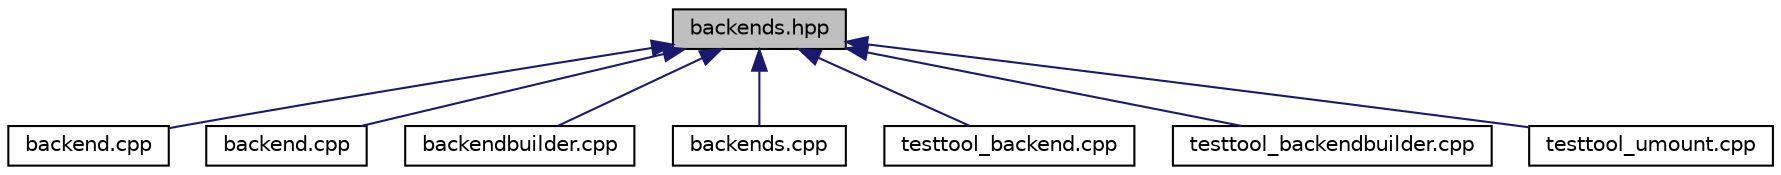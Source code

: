 digraph "backends.hpp"
{
 // LATEX_PDF_SIZE
  edge [fontname="Helvetica",fontsize="10",labelfontname="Helvetica",labelfontsize="10"];
  node [fontname="Helvetica",fontsize="10",shape=record];
  Node18 [label="backends.hpp",height=0.2,width=0.4,color="black", fillcolor="grey75", style="filled", fontcolor="black",tooltip="Allows one to list all available backends."];
  Node18 -> Node19 [dir="back",color="midnightblue",fontsize="10",style="solid"];
  Node19 [label="backend.cpp",height=0.2,width=0.4,color="black", fillcolor="white", style="filled",URL="$examples_2backend_8cpp.html",tooltip=" "];
  Node18 -> Node20 [dir="back",color="midnightblue",fontsize="10",style="solid"];
  Node20 [label="backend.cpp",height=0.2,width=0.4,color="black", fillcolor="white", style="filled",URL="$src_2backend_8cpp.html",tooltip="Implementation of backend."];
  Node18 -> Node21 [dir="back",color="midnightblue",fontsize="10",style="solid"];
  Node21 [label="backendbuilder.cpp",height=0.2,width=0.4,color="black", fillcolor="white", style="filled",URL="$backendbuilder_8cpp.html",tooltip="Implementation of backend builder."];
  Node18 -> Node22 [dir="back",color="midnightblue",fontsize="10",style="solid"];
  Node22 [label="backends.cpp",height=0.2,width=0.4,color="black", fillcolor="white", style="filled",URL="$backends_8cpp.html",tooltip=" "];
  Node18 -> Node23 [dir="back",color="midnightblue",fontsize="10",style="solid"];
  Node23 [label="testtool_backend.cpp",height=0.2,width=0.4,color="black", fillcolor="white", style="filled",URL="$testtool__backend_8cpp.html",tooltip="Tests for the Backend class."];
  Node18 -> Node24 [dir="back",color="midnightblue",fontsize="10",style="solid"];
  Node24 [label="testtool_backendbuilder.cpp",height=0.2,width=0.4,color="black", fillcolor="white", style="filled",URL="$testtool__backendbuilder_8cpp.html",tooltip="Tests for the Backend builder class."];
  Node18 -> Node25 [dir="back",color="midnightblue",fontsize="10",style="solid"];
  Node25 [label="testtool_umount.cpp",height=0.2,width=0.4,color="black", fillcolor="white", style="filled",URL="$testtool__umount_8cpp.html",tooltip="Tests for the umount."];
}
